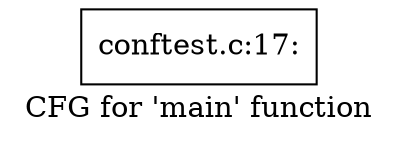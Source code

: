 digraph "CFG for 'main' function" {
	label="CFG for 'main' function";

	Node0x4ef3f50 [shape=record,label="{conftest.c:17:}"];
}
